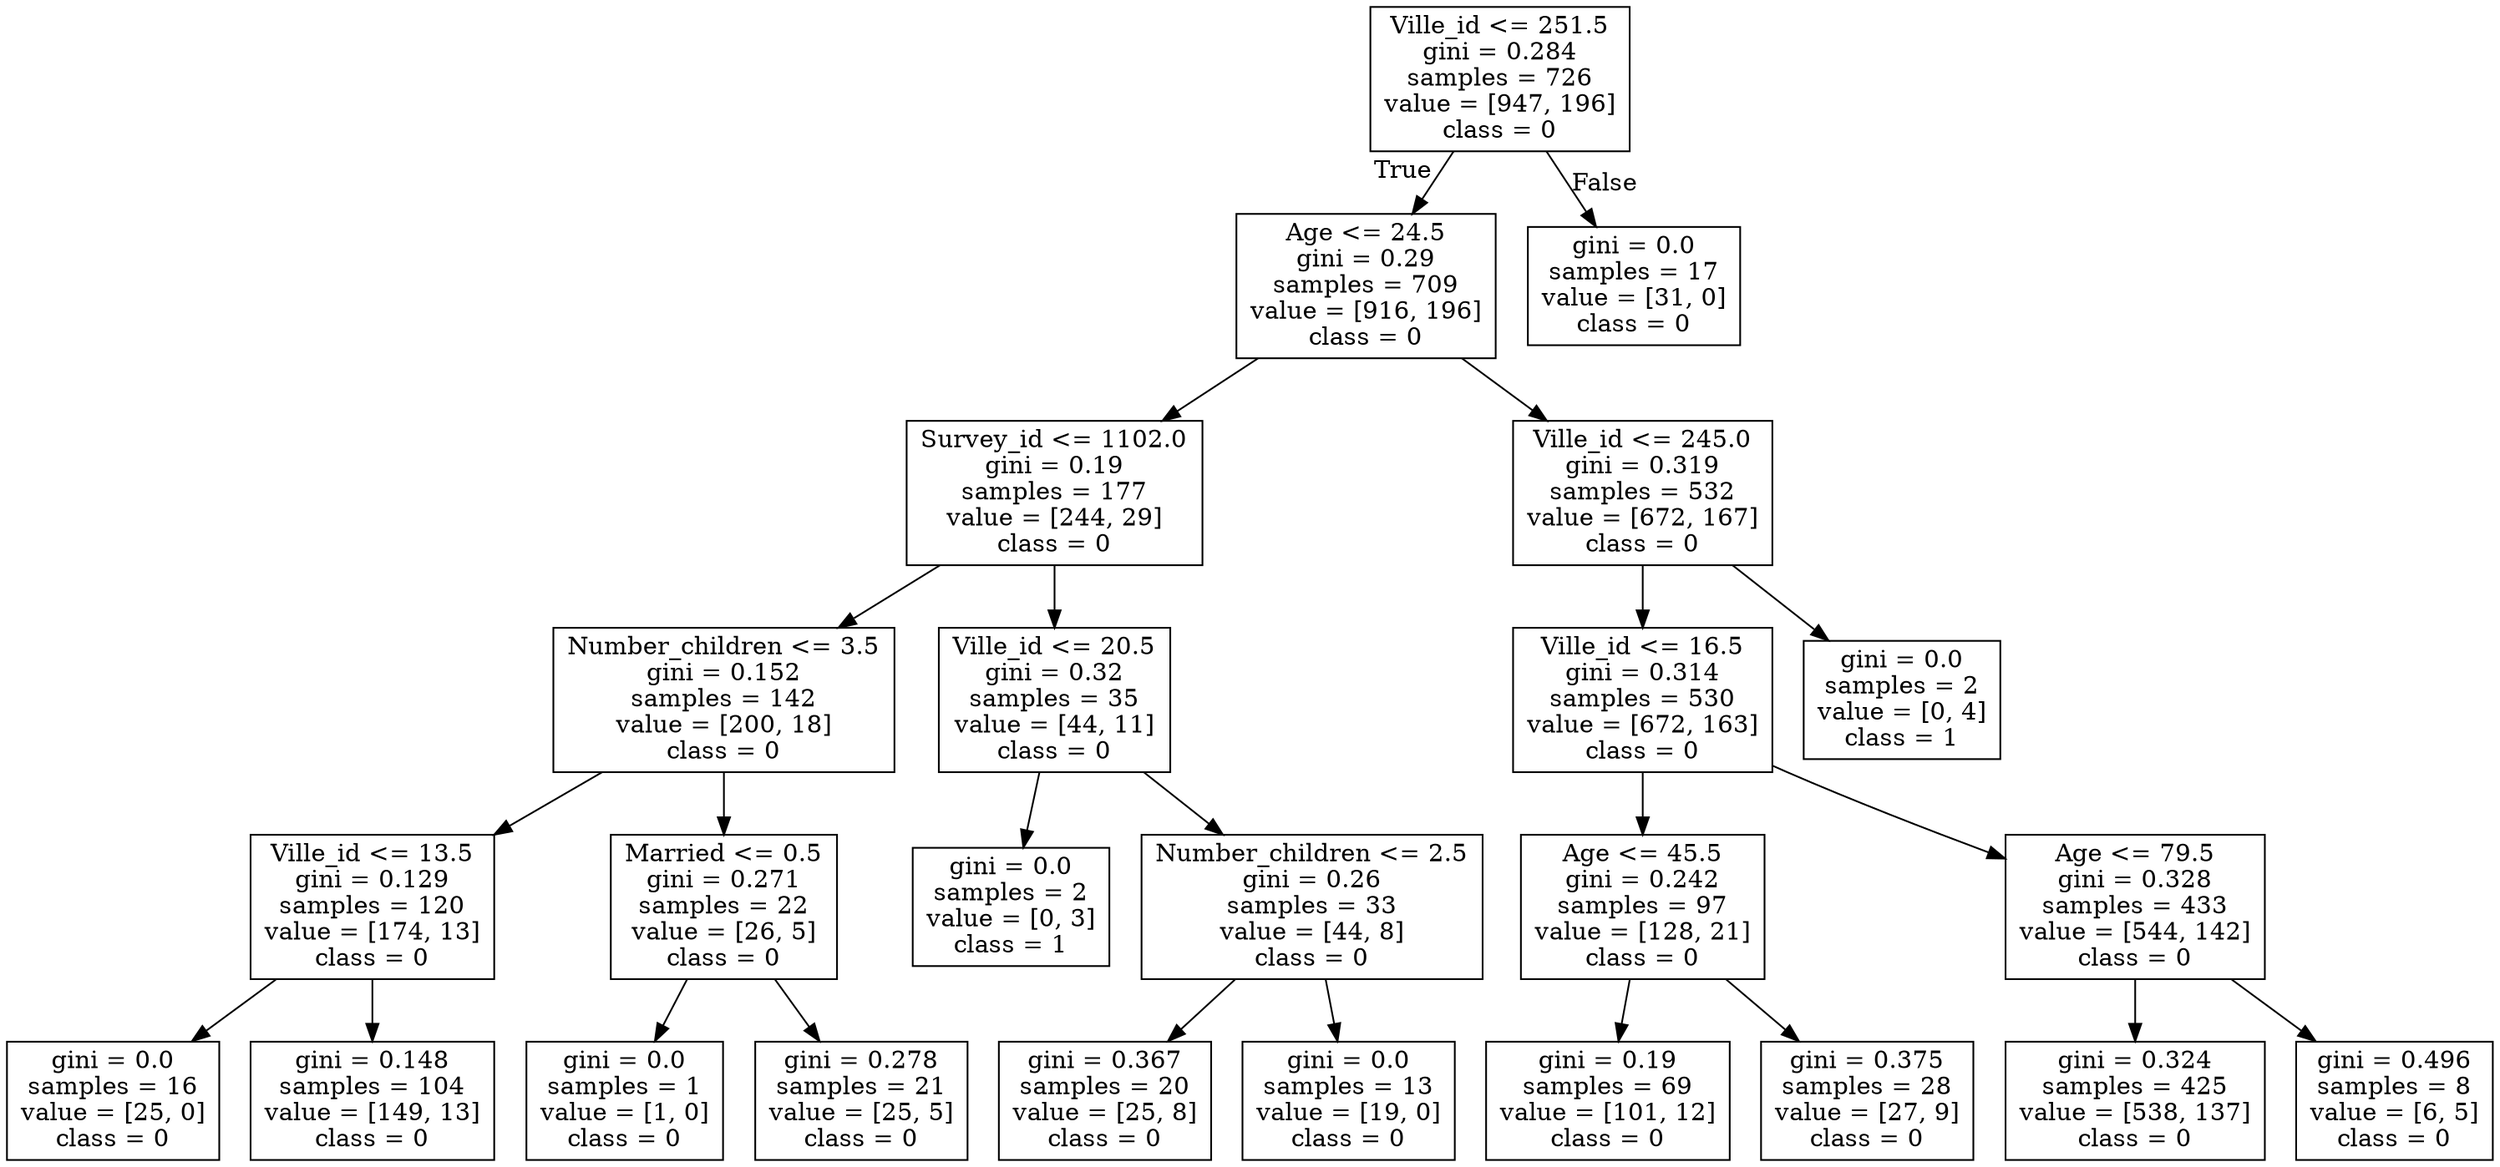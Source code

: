 digraph Tree {
node [shape=box] ;
0 [label="Ville_id <= 251.5\ngini = 0.284\nsamples = 726\nvalue = [947, 196]\nclass = 0"] ;
1 [label="Age <= 24.5\ngini = 0.29\nsamples = 709\nvalue = [916, 196]\nclass = 0"] ;
0 -> 1 [labeldistance=2.5, labelangle=45, headlabel="True"] ;
2 [label="Survey_id <= 1102.0\ngini = 0.19\nsamples = 177\nvalue = [244, 29]\nclass = 0"] ;
1 -> 2 ;
3 [label="Number_children <= 3.5\ngini = 0.152\nsamples = 142\nvalue = [200, 18]\nclass = 0"] ;
2 -> 3 ;
4 [label="Ville_id <= 13.5\ngini = 0.129\nsamples = 120\nvalue = [174, 13]\nclass = 0"] ;
3 -> 4 ;
5 [label="gini = 0.0\nsamples = 16\nvalue = [25, 0]\nclass = 0"] ;
4 -> 5 ;
6 [label="gini = 0.148\nsamples = 104\nvalue = [149, 13]\nclass = 0"] ;
4 -> 6 ;
7 [label="Married <= 0.5\ngini = 0.271\nsamples = 22\nvalue = [26, 5]\nclass = 0"] ;
3 -> 7 ;
8 [label="gini = 0.0\nsamples = 1\nvalue = [1, 0]\nclass = 0"] ;
7 -> 8 ;
9 [label="gini = 0.278\nsamples = 21\nvalue = [25, 5]\nclass = 0"] ;
7 -> 9 ;
10 [label="Ville_id <= 20.5\ngini = 0.32\nsamples = 35\nvalue = [44, 11]\nclass = 0"] ;
2 -> 10 ;
11 [label="gini = 0.0\nsamples = 2\nvalue = [0, 3]\nclass = 1"] ;
10 -> 11 ;
12 [label="Number_children <= 2.5\ngini = 0.26\nsamples = 33\nvalue = [44, 8]\nclass = 0"] ;
10 -> 12 ;
13 [label="gini = 0.367\nsamples = 20\nvalue = [25, 8]\nclass = 0"] ;
12 -> 13 ;
14 [label="gini = 0.0\nsamples = 13\nvalue = [19, 0]\nclass = 0"] ;
12 -> 14 ;
15 [label="Ville_id <= 245.0\ngini = 0.319\nsamples = 532\nvalue = [672, 167]\nclass = 0"] ;
1 -> 15 ;
16 [label="Ville_id <= 16.5\ngini = 0.314\nsamples = 530\nvalue = [672, 163]\nclass = 0"] ;
15 -> 16 ;
17 [label="Age <= 45.5\ngini = 0.242\nsamples = 97\nvalue = [128, 21]\nclass = 0"] ;
16 -> 17 ;
18 [label="gini = 0.19\nsamples = 69\nvalue = [101, 12]\nclass = 0"] ;
17 -> 18 ;
19 [label="gini = 0.375\nsamples = 28\nvalue = [27, 9]\nclass = 0"] ;
17 -> 19 ;
20 [label="Age <= 79.5\ngini = 0.328\nsamples = 433\nvalue = [544, 142]\nclass = 0"] ;
16 -> 20 ;
21 [label="gini = 0.324\nsamples = 425\nvalue = [538, 137]\nclass = 0"] ;
20 -> 21 ;
22 [label="gini = 0.496\nsamples = 8\nvalue = [6, 5]\nclass = 0"] ;
20 -> 22 ;
23 [label="gini = 0.0\nsamples = 2\nvalue = [0, 4]\nclass = 1"] ;
15 -> 23 ;
24 [label="gini = 0.0\nsamples = 17\nvalue = [31, 0]\nclass = 0"] ;
0 -> 24 [labeldistance=2.5, labelangle=-45, headlabel="False"] ;
}